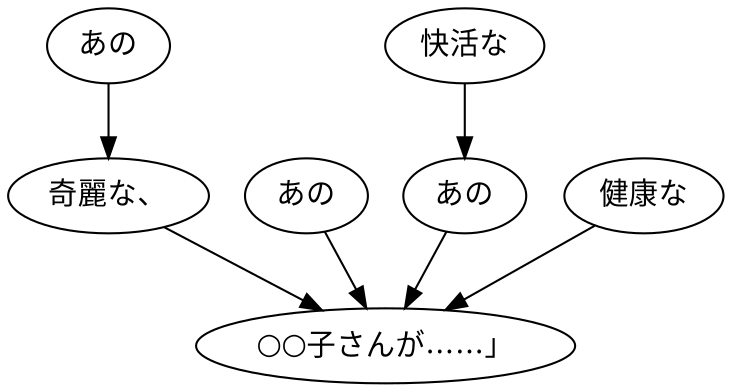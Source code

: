 digraph graph1114 {
	node0 [label="あの"];
	node1 [label="奇麗な、"];
	node2 [label="あの"];
	node3 [label="快活な"];
	node4 [label="あの"];
	node5 [label="健康な"];
	node6 [label="○○子さんが……」"];
	node0 -> node1;
	node1 -> node6;
	node2 -> node6;
	node3 -> node4;
	node4 -> node6;
	node5 -> node6;
}
